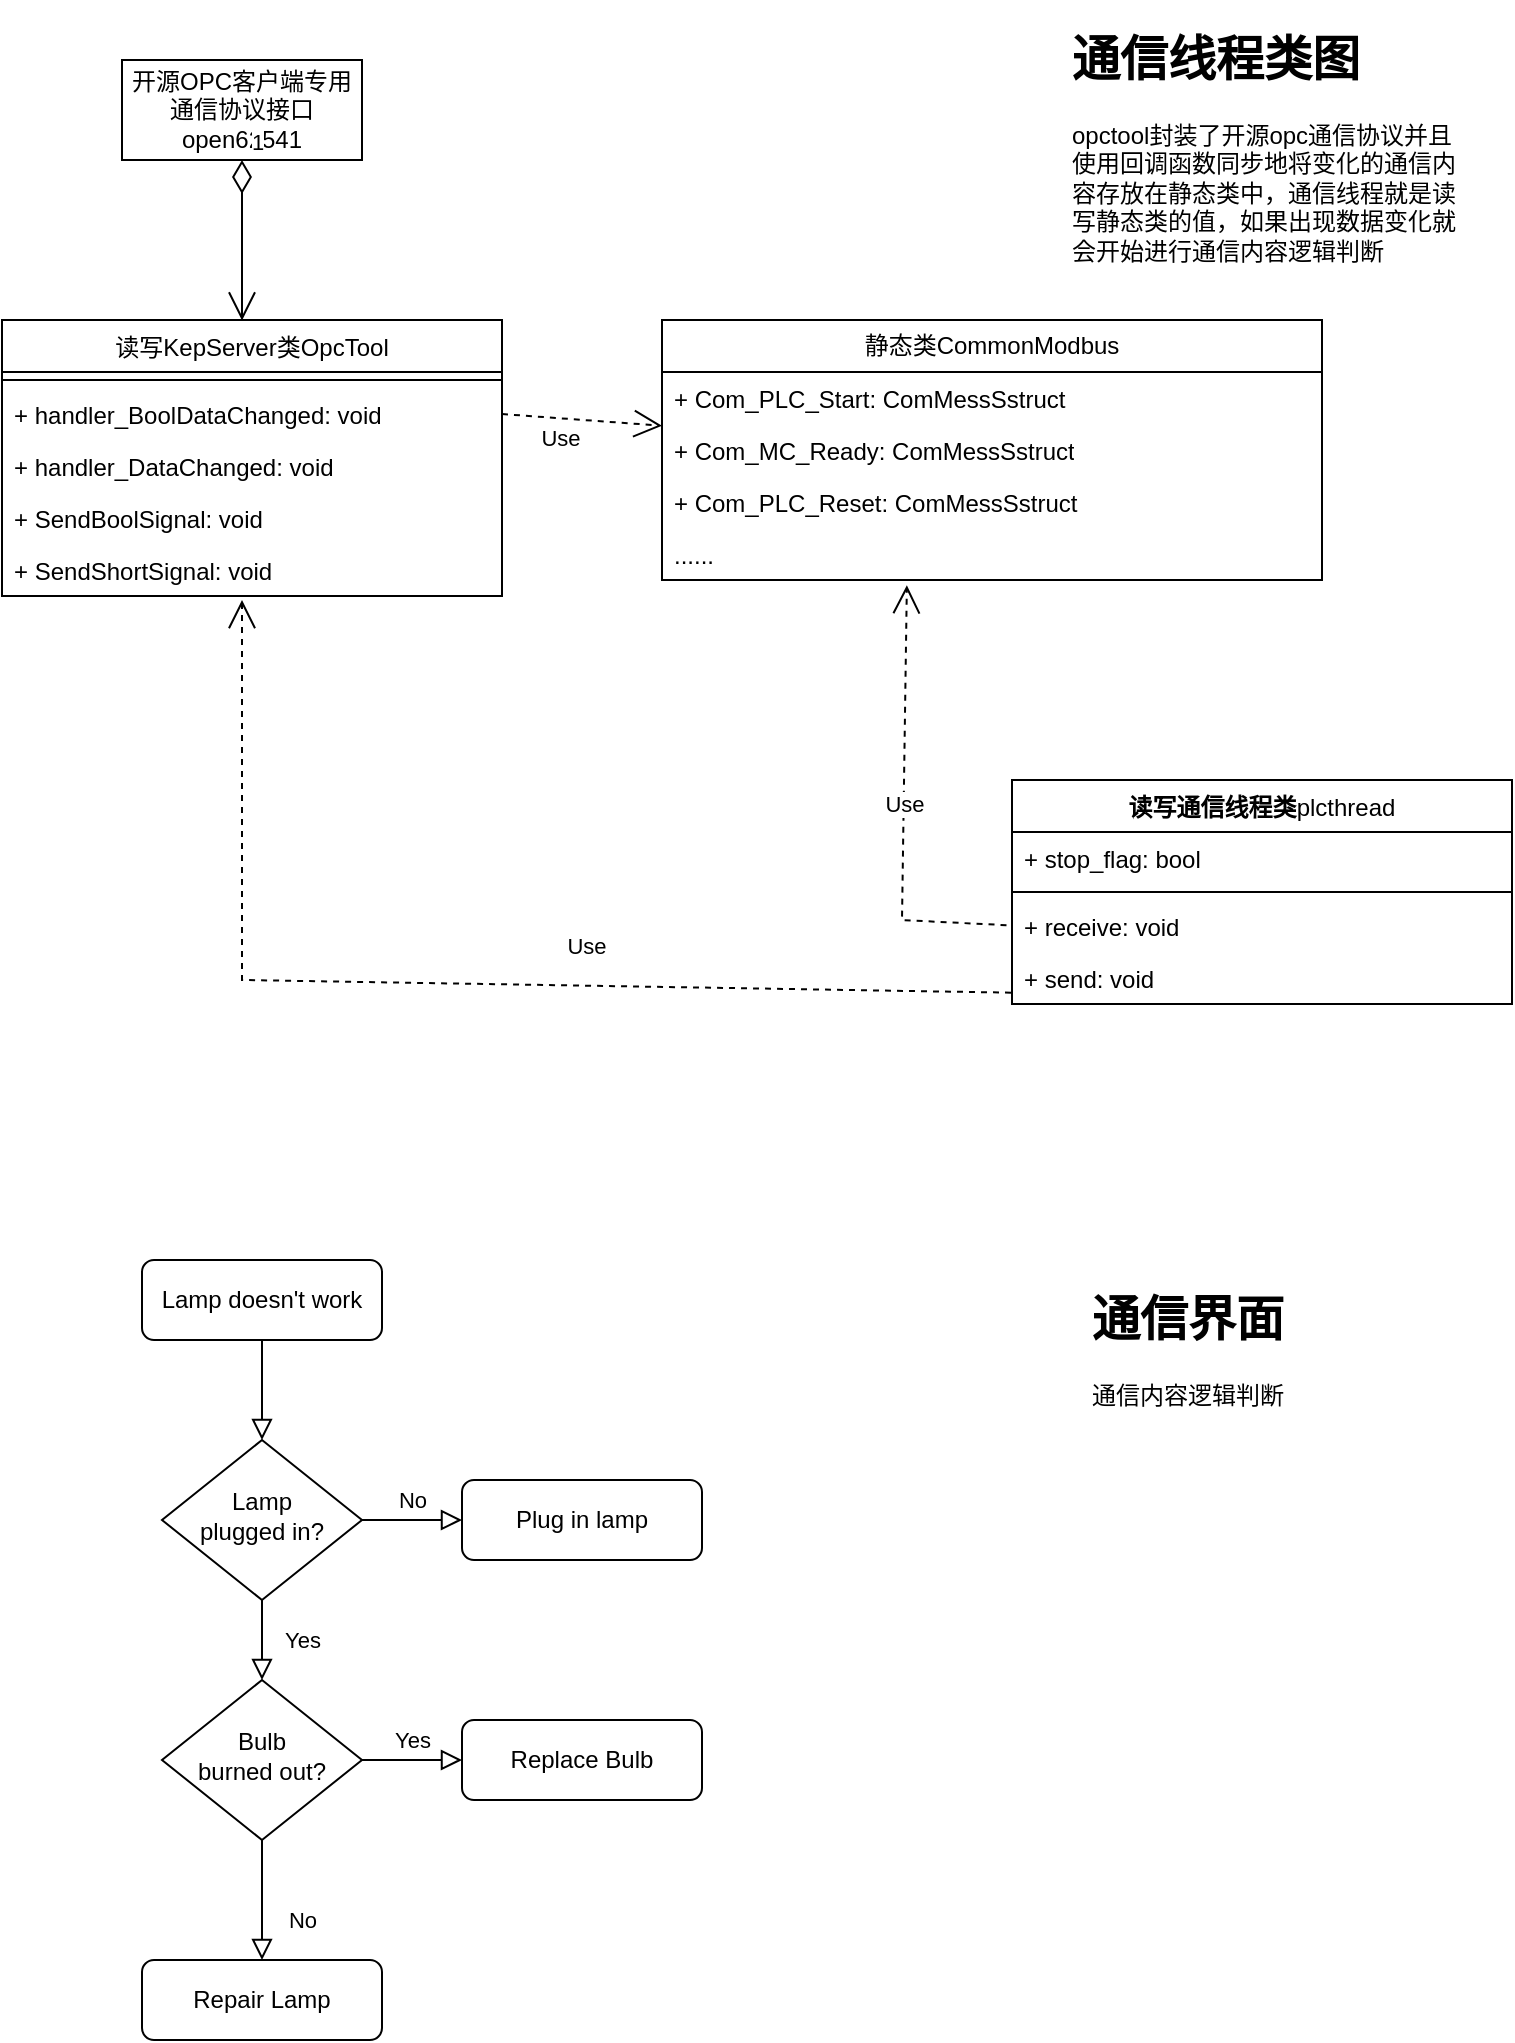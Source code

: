 <mxfile version="21.3.3" type="github">
  <diagram id="C5RBs43oDa-KdzZeNtuy" name="Page-1">
    <mxGraphModel dx="988" dy="535" grid="1" gridSize="10" guides="1" tooltips="1" connect="1" arrows="1" fold="1" page="1" pageScale="1" pageWidth="827" pageHeight="1169" math="0" shadow="0">
      <root>
        <mxCell id="WIyWlLk6GJQsqaUBKTNV-0" />
        <mxCell id="WIyWlLk6GJQsqaUBKTNV-1" parent="WIyWlLk6GJQsqaUBKTNV-0" />
        <mxCell id="WIyWlLk6GJQsqaUBKTNV-2" value="" style="rounded=0;html=1;jettySize=auto;orthogonalLoop=1;fontSize=11;endArrow=block;endFill=0;endSize=8;strokeWidth=1;shadow=0;labelBackgroundColor=none;edgeStyle=orthogonalEdgeStyle;" parent="WIyWlLk6GJQsqaUBKTNV-1" source="WIyWlLk6GJQsqaUBKTNV-3" target="WIyWlLk6GJQsqaUBKTNV-6" edge="1">
          <mxGeometry relative="1" as="geometry" />
        </mxCell>
        <mxCell id="WIyWlLk6GJQsqaUBKTNV-3" value="Lamp doesn&#39;t work" style="rounded=1;whiteSpace=wrap;html=1;fontSize=12;glass=0;strokeWidth=1;shadow=0;" parent="WIyWlLk6GJQsqaUBKTNV-1" vertex="1">
          <mxGeometry x="120" y="730" width="120" height="40" as="geometry" />
        </mxCell>
        <mxCell id="WIyWlLk6GJQsqaUBKTNV-4" value="Yes" style="rounded=0;html=1;jettySize=auto;orthogonalLoop=1;fontSize=11;endArrow=block;endFill=0;endSize=8;strokeWidth=1;shadow=0;labelBackgroundColor=none;edgeStyle=orthogonalEdgeStyle;" parent="WIyWlLk6GJQsqaUBKTNV-1" source="WIyWlLk6GJQsqaUBKTNV-6" target="WIyWlLk6GJQsqaUBKTNV-10" edge="1">
          <mxGeometry y="20" relative="1" as="geometry">
            <mxPoint as="offset" />
          </mxGeometry>
        </mxCell>
        <mxCell id="WIyWlLk6GJQsqaUBKTNV-5" value="No" style="edgeStyle=orthogonalEdgeStyle;rounded=0;html=1;jettySize=auto;orthogonalLoop=1;fontSize=11;endArrow=block;endFill=0;endSize=8;strokeWidth=1;shadow=0;labelBackgroundColor=none;" parent="WIyWlLk6GJQsqaUBKTNV-1" source="WIyWlLk6GJQsqaUBKTNV-6" target="WIyWlLk6GJQsqaUBKTNV-7" edge="1">
          <mxGeometry y="10" relative="1" as="geometry">
            <mxPoint as="offset" />
          </mxGeometry>
        </mxCell>
        <mxCell id="WIyWlLk6GJQsqaUBKTNV-6" value="Lamp&lt;br&gt;plugged in?" style="rhombus;whiteSpace=wrap;html=1;shadow=0;fontFamily=Helvetica;fontSize=12;align=center;strokeWidth=1;spacing=6;spacingTop=-4;" parent="WIyWlLk6GJQsqaUBKTNV-1" vertex="1">
          <mxGeometry x="130" y="820" width="100" height="80" as="geometry" />
        </mxCell>
        <mxCell id="WIyWlLk6GJQsqaUBKTNV-7" value="Plug in lamp" style="rounded=1;whiteSpace=wrap;html=1;fontSize=12;glass=0;strokeWidth=1;shadow=0;" parent="WIyWlLk6GJQsqaUBKTNV-1" vertex="1">
          <mxGeometry x="280" y="840" width="120" height="40" as="geometry" />
        </mxCell>
        <mxCell id="WIyWlLk6GJQsqaUBKTNV-8" value="No" style="rounded=0;html=1;jettySize=auto;orthogonalLoop=1;fontSize=11;endArrow=block;endFill=0;endSize=8;strokeWidth=1;shadow=0;labelBackgroundColor=none;edgeStyle=orthogonalEdgeStyle;" parent="WIyWlLk6GJQsqaUBKTNV-1" source="WIyWlLk6GJQsqaUBKTNV-10" target="WIyWlLk6GJQsqaUBKTNV-11" edge="1">
          <mxGeometry x="0.333" y="20" relative="1" as="geometry">
            <mxPoint as="offset" />
          </mxGeometry>
        </mxCell>
        <mxCell id="WIyWlLk6GJQsqaUBKTNV-9" value="Yes" style="edgeStyle=orthogonalEdgeStyle;rounded=0;html=1;jettySize=auto;orthogonalLoop=1;fontSize=11;endArrow=block;endFill=0;endSize=8;strokeWidth=1;shadow=0;labelBackgroundColor=none;" parent="WIyWlLk6GJQsqaUBKTNV-1" source="WIyWlLk6GJQsqaUBKTNV-10" target="WIyWlLk6GJQsqaUBKTNV-12" edge="1">
          <mxGeometry y="10" relative="1" as="geometry">
            <mxPoint as="offset" />
          </mxGeometry>
        </mxCell>
        <mxCell id="WIyWlLk6GJQsqaUBKTNV-10" value="Bulb&lt;br&gt;burned out?" style="rhombus;whiteSpace=wrap;html=1;shadow=0;fontFamily=Helvetica;fontSize=12;align=center;strokeWidth=1;spacing=6;spacingTop=-4;" parent="WIyWlLk6GJQsqaUBKTNV-1" vertex="1">
          <mxGeometry x="130" y="940" width="100" height="80" as="geometry" />
        </mxCell>
        <mxCell id="WIyWlLk6GJQsqaUBKTNV-11" value="Repair Lamp" style="rounded=1;whiteSpace=wrap;html=1;fontSize=12;glass=0;strokeWidth=1;shadow=0;" parent="WIyWlLk6GJQsqaUBKTNV-1" vertex="1">
          <mxGeometry x="120" y="1080" width="120" height="40" as="geometry" />
        </mxCell>
        <mxCell id="WIyWlLk6GJQsqaUBKTNV-12" value="Replace Bulb" style="rounded=1;whiteSpace=wrap;html=1;fontSize=12;glass=0;strokeWidth=1;shadow=0;" parent="WIyWlLk6GJQsqaUBKTNV-1" vertex="1">
          <mxGeometry x="280" y="960" width="120" height="40" as="geometry" />
        </mxCell>
        <mxCell id="-CUF5e7ndzkKFXifJuJV-0" value="&lt;h1&gt;通信界面&lt;/h1&gt;&lt;div&gt;通信内容逻辑判断&lt;/div&gt;" style="text;html=1;strokeColor=none;fillColor=none;spacing=5;spacingTop=-20;whiteSpace=wrap;overflow=hidden;rounded=0;" vertex="1" parent="WIyWlLk6GJQsqaUBKTNV-1">
          <mxGeometry x="590" y="740" width="190" height="120" as="geometry" />
        </mxCell>
        <mxCell id="-CUF5e7ndzkKFXifJuJV-1" value="静态类CommonModbus" style="swimlane;fontStyle=0;childLayout=stackLayout;horizontal=1;startSize=26;fillColor=none;horizontalStack=0;resizeParent=1;resizeParentMax=0;resizeLast=0;collapsible=1;marginBottom=0;whiteSpace=wrap;html=1;" vertex="1" parent="WIyWlLk6GJQsqaUBKTNV-1">
          <mxGeometry x="380" y="260" width="330" height="130" as="geometry" />
        </mxCell>
        <mxCell id="-CUF5e7ndzkKFXifJuJV-2" value="+ Com_PLC_Start:&amp;nbsp;ComMessSstruct" style="text;strokeColor=none;fillColor=none;align=left;verticalAlign=top;spacingLeft=4;spacingRight=4;overflow=hidden;rotatable=0;points=[[0,0.5],[1,0.5]];portConstraint=eastwest;whiteSpace=wrap;html=1;" vertex="1" parent="-CUF5e7ndzkKFXifJuJV-1">
          <mxGeometry y="26" width="330" height="26" as="geometry" />
        </mxCell>
        <mxCell id="-CUF5e7ndzkKFXifJuJV-3" value="+ Com_MC_Ready: ComMessSstruct" style="text;strokeColor=none;fillColor=none;align=left;verticalAlign=top;spacingLeft=4;spacingRight=4;overflow=hidden;rotatable=0;points=[[0,0.5],[1,0.5]];portConstraint=eastwest;whiteSpace=wrap;html=1;" vertex="1" parent="-CUF5e7ndzkKFXifJuJV-1">
          <mxGeometry y="52" width="330" height="26" as="geometry" />
        </mxCell>
        <mxCell id="-CUF5e7ndzkKFXifJuJV-4" value="+ Com_PLC_Reset: ComMessSstruct" style="text;strokeColor=none;fillColor=none;align=left;verticalAlign=top;spacingLeft=4;spacingRight=4;overflow=hidden;rotatable=0;points=[[0,0.5],[1,0.5]];portConstraint=eastwest;whiteSpace=wrap;html=1;" vertex="1" parent="-CUF5e7ndzkKFXifJuJV-1">
          <mxGeometry y="78" width="330" height="26" as="geometry" />
        </mxCell>
        <mxCell id="-CUF5e7ndzkKFXifJuJV-9" value="......" style="text;strokeColor=none;fillColor=none;align=left;verticalAlign=top;spacingLeft=4;spacingRight=4;overflow=hidden;rotatable=0;points=[[0,0.5],[1,0.5]];portConstraint=eastwest;whiteSpace=wrap;html=1;" vertex="1" parent="-CUF5e7ndzkKFXifJuJV-1">
          <mxGeometry y="104" width="330" height="26" as="geometry" />
        </mxCell>
        <mxCell id="-CUF5e7ndzkKFXifJuJV-5" value="&lt;span style=&quot;font-weight: normal;&quot;&gt;读写KepServer类OpcTool&lt;/span&gt;" style="swimlane;fontStyle=1;align=center;verticalAlign=top;childLayout=stackLayout;horizontal=1;startSize=26;horizontalStack=0;resizeParent=1;resizeParentMax=0;resizeLast=0;collapsible=1;marginBottom=0;whiteSpace=wrap;html=1;" vertex="1" parent="WIyWlLk6GJQsqaUBKTNV-1">
          <mxGeometry x="50" y="260" width="250" height="138" as="geometry" />
        </mxCell>
        <mxCell id="-CUF5e7ndzkKFXifJuJV-7" value="" style="line;strokeWidth=1;fillColor=none;align=left;verticalAlign=middle;spacingTop=-1;spacingLeft=3;spacingRight=3;rotatable=0;labelPosition=right;points=[];portConstraint=eastwest;strokeColor=inherit;" vertex="1" parent="-CUF5e7ndzkKFXifJuJV-5">
          <mxGeometry y="26" width="250" height="8" as="geometry" />
        </mxCell>
        <mxCell id="-CUF5e7ndzkKFXifJuJV-8" value="+ handler_BoolDataChanged: void" style="text;strokeColor=none;fillColor=none;align=left;verticalAlign=top;spacingLeft=4;spacingRight=4;overflow=hidden;rotatable=0;points=[[0,0.5],[1,0.5]];portConstraint=eastwest;whiteSpace=wrap;html=1;" vertex="1" parent="-CUF5e7ndzkKFXifJuJV-5">
          <mxGeometry y="34" width="250" height="26" as="geometry" />
        </mxCell>
        <mxCell id="-CUF5e7ndzkKFXifJuJV-6" value="+ handler_DataChanged: void" style="text;strokeColor=none;fillColor=none;align=left;verticalAlign=top;spacingLeft=4;spacingRight=4;overflow=hidden;rotatable=0;points=[[0,0.5],[1,0.5]];portConstraint=eastwest;whiteSpace=wrap;html=1;" vertex="1" parent="-CUF5e7ndzkKFXifJuJV-5">
          <mxGeometry y="60" width="250" height="26" as="geometry" />
        </mxCell>
        <mxCell id="-CUF5e7ndzkKFXifJuJV-14" value="+ SendBoolSignal: void" style="text;strokeColor=none;fillColor=none;align=left;verticalAlign=top;spacingLeft=4;spacingRight=4;overflow=hidden;rotatable=0;points=[[0,0.5],[1,0.5]];portConstraint=eastwest;whiteSpace=wrap;html=1;" vertex="1" parent="-CUF5e7ndzkKFXifJuJV-5">
          <mxGeometry y="86" width="250" height="26" as="geometry" />
        </mxCell>
        <mxCell id="-CUF5e7ndzkKFXifJuJV-15" value="+ SendShortSignal: void" style="text;strokeColor=none;fillColor=none;align=left;verticalAlign=top;spacingLeft=4;spacingRight=4;overflow=hidden;rotatable=0;points=[[0,0.5],[1,0.5]];portConstraint=eastwest;whiteSpace=wrap;html=1;" vertex="1" parent="-CUF5e7ndzkKFXifJuJV-5">
          <mxGeometry y="112" width="250" height="26" as="geometry" />
        </mxCell>
        <mxCell id="-CUF5e7ndzkKFXifJuJV-16" value="开源OPC客户端专用通信协议接口open62541" style="html=1;whiteSpace=wrap;" vertex="1" parent="WIyWlLk6GJQsqaUBKTNV-1">
          <mxGeometry x="110" y="130" width="120" height="50" as="geometry" />
        </mxCell>
        <mxCell id="-CUF5e7ndzkKFXifJuJV-17" value="1" style="endArrow=open;html=1;endSize=12;startArrow=diamondThin;startSize=14;startFill=0;edgeStyle=orthogonalEdgeStyle;align=left;verticalAlign=bottom;rounded=0;exitX=0.5;exitY=1;exitDx=0;exitDy=0;entryX=0.48;entryY=0.002;entryDx=0;entryDy=0;entryPerimeter=0;" edge="1" parent="WIyWlLk6GJQsqaUBKTNV-1" source="-CUF5e7ndzkKFXifJuJV-16" target="-CUF5e7ndzkKFXifJuJV-5">
          <mxGeometry x="-1" y="3" relative="1" as="geometry">
            <mxPoint x="320" y="130" as="sourcePoint" />
            <mxPoint x="480" y="130" as="targetPoint" />
          </mxGeometry>
        </mxCell>
        <mxCell id="-CUF5e7ndzkKFXifJuJV-18" value="Use" style="endArrow=open;endSize=12;dashed=1;html=1;rounded=0;exitX=1;exitY=0.5;exitDx=0;exitDy=0;" edge="1" parent="WIyWlLk6GJQsqaUBKTNV-1" source="-CUF5e7ndzkKFXifJuJV-8" target="-CUF5e7ndzkKFXifJuJV-1">
          <mxGeometry x="-0.254" y="-10" width="160" relative="1" as="geometry">
            <mxPoint x="190" y="470" as="sourcePoint" />
            <mxPoint x="350" y="470" as="targetPoint" />
            <Array as="points" />
            <mxPoint as="offset" />
          </mxGeometry>
        </mxCell>
        <mxCell id="-CUF5e7ndzkKFXifJuJV-19" value="&lt;h1&gt;通信线程类图&lt;/h1&gt;&lt;p&gt;opctool封装了开源opc通信协议并且使用回调函数同步地将变化的通信内容存放在静态类中，通信线程就是读写静态类的值，如果出现数据变化就会开始进行通信内容逻辑判断&lt;/p&gt;" style="text;html=1;strokeColor=none;fillColor=none;spacing=5;spacingTop=-20;whiteSpace=wrap;overflow=hidden;rounded=0;" vertex="1" parent="WIyWlLk6GJQsqaUBKTNV-1">
          <mxGeometry x="580" y="110" width="200" height="140" as="geometry" />
        </mxCell>
        <mxCell id="-CUF5e7ndzkKFXifJuJV-20" value="读写通信线程类&lt;span style=&quot;font-weight: 400;&quot;&gt;plc&lt;/span&gt;&lt;span style=&quot;font-weight: normal;&quot;&gt;thread&lt;/span&gt;" style="swimlane;fontStyle=1;align=center;verticalAlign=top;childLayout=stackLayout;horizontal=1;startSize=26;horizontalStack=0;resizeParent=1;resizeParentMax=0;resizeLast=0;collapsible=1;marginBottom=0;whiteSpace=wrap;html=1;" vertex="1" parent="WIyWlLk6GJQsqaUBKTNV-1">
          <mxGeometry x="555" y="490" width="250" height="112" as="geometry" />
        </mxCell>
        <mxCell id="-CUF5e7ndzkKFXifJuJV-21" value="+ stop_flag: bool" style="text;strokeColor=none;fillColor=none;align=left;verticalAlign=top;spacingLeft=4;spacingRight=4;overflow=hidden;rotatable=0;points=[[0,0.5],[1,0.5]];portConstraint=eastwest;whiteSpace=wrap;html=1;" vertex="1" parent="-CUF5e7ndzkKFXifJuJV-20">
          <mxGeometry y="26" width="250" height="26" as="geometry" />
        </mxCell>
        <mxCell id="-CUF5e7ndzkKFXifJuJV-22" value="" style="line;strokeWidth=1;fillColor=none;align=left;verticalAlign=middle;spacingTop=-1;spacingLeft=3;spacingRight=3;rotatable=0;labelPosition=right;points=[];portConstraint=eastwest;strokeColor=inherit;" vertex="1" parent="-CUF5e7ndzkKFXifJuJV-20">
          <mxGeometry y="52" width="250" height="8" as="geometry" />
        </mxCell>
        <mxCell id="-CUF5e7ndzkKFXifJuJV-23" value="+ receive: void" style="text;strokeColor=none;fillColor=none;align=left;verticalAlign=top;spacingLeft=4;spacingRight=4;overflow=hidden;rotatable=0;points=[[0,0.5],[1,0.5]];portConstraint=eastwest;whiteSpace=wrap;html=1;" vertex="1" parent="-CUF5e7ndzkKFXifJuJV-20">
          <mxGeometry y="60" width="250" height="26" as="geometry" />
        </mxCell>
        <mxCell id="-CUF5e7ndzkKFXifJuJV-24" value="+ send: void" style="text;strokeColor=none;fillColor=none;align=left;verticalAlign=top;spacingLeft=4;spacingRight=4;overflow=hidden;rotatable=0;points=[[0,0.5],[1,0.5]];portConstraint=eastwest;whiteSpace=wrap;html=1;" vertex="1" parent="-CUF5e7ndzkKFXifJuJV-20">
          <mxGeometry y="86" width="250" height="26" as="geometry" />
        </mxCell>
        <mxCell id="-CUF5e7ndzkKFXifJuJV-26" value="Use" style="endArrow=open;endSize=12;dashed=1;html=1;rounded=0;exitX=-0.002;exitY=0.782;exitDx=0;exitDy=0;exitPerimeter=0;" edge="1" parent="WIyWlLk6GJQsqaUBKTNV-1" source="-CUF5e7ndzkKFXifJuJV-24">
          <mxGeometry x="-0.261" y="-20" width="160" relative="1" as="geometry">
            <mxPoint x="150" y="490" as="sourcePoint" />
            <mxPoint x="170" y="400" as="targetPoint" />
            <Array as="points">
              <mxPoint x="170" y="590" />
            </Array>
            <mxPoint as="offset" />
          </mxGeometry>
        </mxCell>
        <mxCell id="-CUF5e7ndzkKFXifJuJV-30" value="Use" style="endArrow=open;endSize=12;dashed=1;html=1;rounded=0;exitX=-0.011;exitY=0.485;exitDx=0;exitDy=0;exitPerimeter=0;entryX=0.371;entryY=1.101;entryDx=0;entryDy=0;entryPerimeter=0;" edge="1" parent="WIyWlLk6GJQsqaUBKTNV-1" source="-CUF5e7ndzkKFXifJuJV-23" target="-CUF5e7ndzkKFXifJuJV-9">
          <mxGeometry width="160" relative="1" as="geometry">
            <mxPoint x="420" y="530" as="sourcePoint" />
            <mxPoint x="390" y="470" as="targetPoint" />
            <Array as="points">
              <mxPoint x="500" y="560" />
            </Array>
          </mxGeometry>
        </mxCell>
      </root>
    </mxGraphModel>
  </diagram>
</mxfile>
